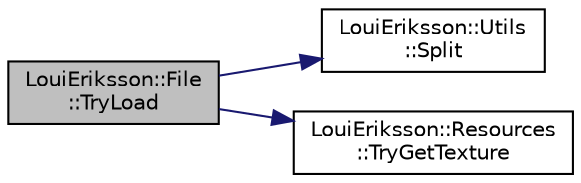 digraph "LouiEriksson::File::TryLoad"
{
 // LATEX_PDF_SIZE
  edge [fontname="Helvetica",fontsize="10",labelfontname="Helvetica",labelfontsize="10"];
  node [fontname="Helvetica",fontsize="10",shape=record];
  rankdir="LR";
  Node1 [label="LouiEriksson::File\l::TryLoad",height=0.2,width=0.4,color="black", fillcolor="grey75", style="filled", fontcolor="black",tooltip=" "];
  Node1 -> Node2 [color="midnightblue",fontsize="10",style="solid",fontname="Helvetica"];
  Node2 [label="LouiEriksson::Utils\l::Split",height=0.2,width=0.4,color="black", fillcolor="white", style="filled",URL="$class_loui_eriksson_1_1_utils.html#ae14fb185a0b930843c2e1a8fb38463e1",tooltip="Split a string in a collection of substrings using a divider."];
  Node1 -> Node3 [color="midnightblue",fontsize="10",style="solid",fontname="Helvetica"];
  Node3 [label="LouiEriksson::Resources\l::TryGetTexture",height=0.2,width=0.4,color="black", fillcolor="white", style="filled",URL="$class_loui_eriksson_1_1_resources.html#aab1773038d82325276054399b2219d02",tooltip=" "];
}
